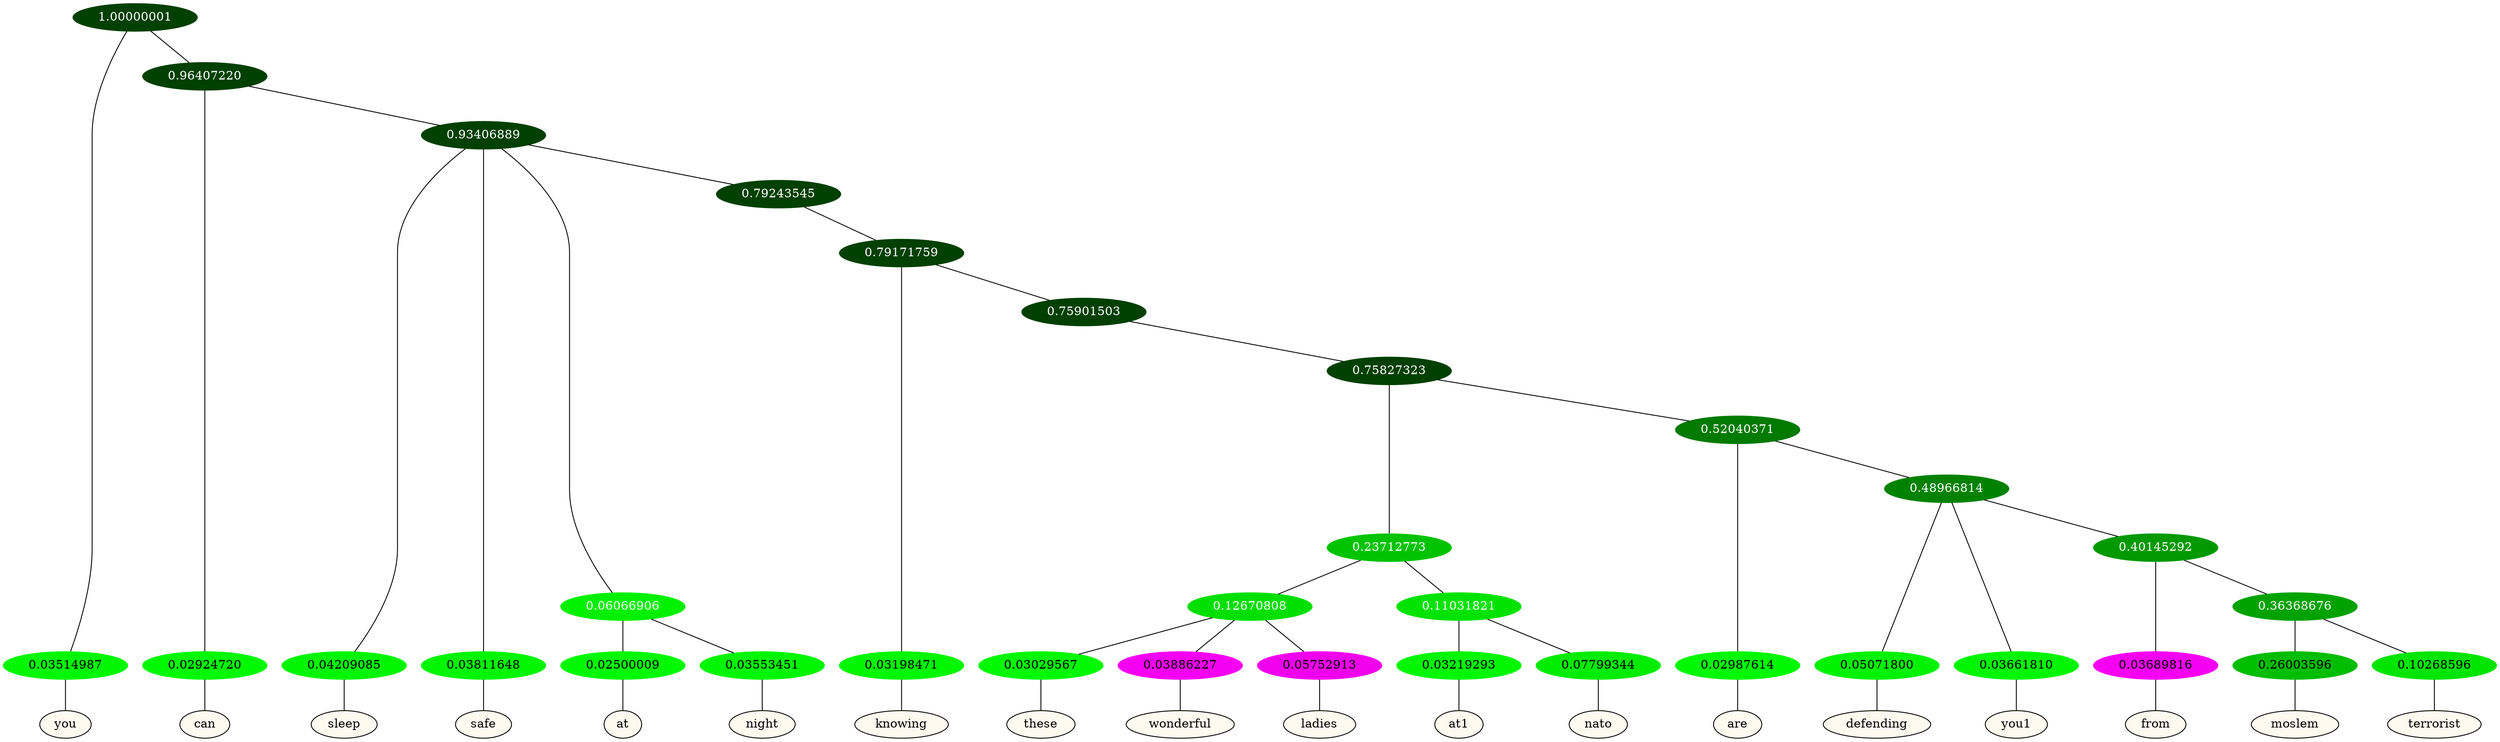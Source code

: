 graph {
	node [format=png height=0.15 nodesep=0.001 ordering=out overlap=prism overlap_scaling=0.01 ranksep=0.001 ratio=0.2 style=filled width=0.15]
	{
		rank=same
		a_w_1 [label=you color=black fillcolor=floralwhite style="filled,solid"]
		a_w_3 [label=can color=black fillcolor=floralwhite style="filled,solid"]
		a_w_5 [label=sleep color=black fillcolor=floralwhite style="filled,solid"]
		a_w_6 [label=safe color=black fillcolor=floralwhite style="filled,solid"]
		a_w_9 [label=at color=black fillcolor=floralwhite style="filled,solid"]
		a_w_10 [label=night color=black fillcolor=floralwhite style="filled,solid"]
		a_w_12 [label=knowing color=black fillcolor=floralwhite style="filled,solid"]
		a_w_21 [label=these color=black fillcolor=floralwhite style="filled,solid"]
		a_w_22 [label=wonderful color=black fillcolor=floralwhite style="filled,solid"]
		a_w_23 [label=ladies color=black fillcolor=floralwhite style="filled,solid"]
		a_w_24 [label=at1 color=black fillcolor=floralwhite style="filled,solid"]
		a_w_25 [label=nato color=black fillcolor=floralwhite style="filled,solid"]
		a_w_19 [label=are color=black fillcolor=floralwhite style="filled,solid"]
		a_w_26 [label=defending color=black fillcolor=floralwhite style="filled,solid"]
		a_w_27 [label=you1 color=black fillcolor=floralwhite style="filled,solid"]
		a_w_29 [label=from color=black fillcolor=floralwhite style="filled,solid"]
		a_w_31 [label=moslem color=black fillcolor=floralwhite style="filled,solid"]
		a_w_32 [label=terrorist color=black fillcolor=floralwhite style="filled,solid"]
	}
	a_n_1 -- a_w_1
	a_n_3 -- a_w_3
	a_n_5 -- a_w_5
	a_n_6 -- a_w_6
	a_n_9 -- a_w_9
	a_n_10 -- a_w_10
	a_n_12 -- a_w_12
	a_n_21 -- a_w_21
	a_n_22 -- a_w_22
	a_n_23 -- a_w_23
	a_n_24 -- a_w_24
	a_n_25 -- a_w_25
	a_n_19 -- a_w_19
	a_n_26 -- a_w_26
	a_n_27 -- a_w_27
	a_n_29 -- a_w_29
	a_n_31 -- a_w_31
	a_n_32 -- a_w_32
	{
		rank=same
		a_n_1 [label=0.03514987 color="0.334 1.000 0.965" fontcolor=black]
		a_n_3 [label=0.02924720 color="0.334 1.000 0.971" fontcolor=black]
		a_n_5 [label=0.04209085 color="0.334 1.000 0.958" fontcolor=black]
		a_n_6 [label=0.03811648 color="0.334 1.000 0.962" fontcolor=black]
		a_n_9 [label=0.02500009 color="0.334 1.000 0.975" fontcolor=black]
		a_n_10 [label=0.03553451 color="0.334 1.000 0.964" fontcolor=black]
		a_n_12 [label=0.03198471 color="0.334 1.000 0.968" fontcolor=black]
		a_n_21 [label=0.03029567 color="0.334 1.000 0.970" fontcolor=black]
		a_n_22 [label=0.03886227 color="0.835 1.000 0.961" fontcolor=black]
		a_n_23 [label=0.05752913 color="0.835 1.000 0.942" fontcolor=black]
		a_n_24 [label=0.03219293 color="0.334 1.000 0.968" fontcolor=black]
		a_n_25 [label=0.07799344 color="0.334 1.000 0.922" fontcolor=black]
		a_n_19 [label=0.02987614 color="0.334 1.000 0.970" fontcolor=black]
		a_n_26 [label=0.05071800 color="0.334 1.000 0.949" fontcolor=black]
		a_n_27 [label=0.03661810 color="0.334 1.000 0.963" fontcolor=black]
		a_n_29 [label=0.03689816 color="0.835 1.000 0.963" fontcolor=black]
		a_n_31 [label=0.26003596 color="0.334 1.000 0.740" fontcolor=black]
		a_n_32 [label=0.10268596 color="0.334 1.000 0.897" fontcolor=black]
	}
	a_n_0 [label=1.00000001 color="0.334 1.000 0.250" fontcolor=grey99]
	a_n_0 -- a_n_1
	a_n_2 [label=0.96407220 color="0.334 1.000 0.250" fontcolor=grey99]
	a_n_0 -- a_n_2
	a_n_2 -- a_n_3
	a_n_4 [label=0.93406889 color="0.334 1.000 0.250" fontcolor=grey99]
	a_n_2 -- a_n_4
	a_n_4 -- a_n_5
	a_n_4 -- a_n_6
	a_n_7 [label=0.06066906 color="0.334 1.000 0.939" fontcolor=grey99]
	a_n_4 -- a_n_7
	a_n_8 [label=0.79243545 color="0.334 1.000 0.250" fontcolor=grey99]
	a_n_4 -- a_n_8
	a_n_7 -- a_n_9
	a_n_7 -- a_n_10
	a_n_11 [label=0.79171759 color="0.334 1.000 0.250" fontcolor=grey99]
	a_n_8 -- a_n_11
	a_n_11 -- a_n_12
	a_n_13 [label=0.75901503 color="0.334 1.000 0.250" fontcolor=grey99]
	a_n_11 -- a_n_13
	a_n_14 [label=0.75827323 color="0.334 1.000 0.250" fontcolor=grey99]
	a_n_13 -- a_n_14
	a_n_15 [label=0.23712773 color="0.334 1.000 0.763" fontcolor=grey99]
	a_n_14 -- a_n_15
	a_n_16 [label=0.52040371 color="0.334 1.000 0.480" fontcolor=grey99]
	a_n_14 -- a_n_16
	a_n_17 [label=0.12670808 color="0.334 1.000 0.873" fontcolor=grey99]
	a_n_15 -- a_n_17
	a_n_18 [label=0.11031821 color="0.334 1.000 0.890" fontcolor=grey99]
	a_n_15 -- a_n_18
	a_n_16 -- a_n_19
	a_n_20 [label=0.48966814 color="0.334 1.000 0.510" fontcolor=grey99]
	a_n_16 -- a_n_20
	a_n_17 -- a_n_21
	a_n_17 -- a_n_22
	a_n_17 -- a_n_23
	a_n_18 -- a_n_24
	a_n_18 -- a_n_25
	a_n_20 -- a_n_26
	a_n_20 -- a_n_27
	a_n_28 [label=0.40145292 color="0.334 1.000 0.599" fontcolor=grey99]
	a_n_20 -- a_n_28
	a_n_28 -- a_n_29
	a_n_30 [label=0.36368676 color="0.334 1.000 0.636" fontcolor=grey99]
	a_n_28 -- a_n_30
	a_n_30 -- a_n_31
	a_n_30 -- a_n_32
}
